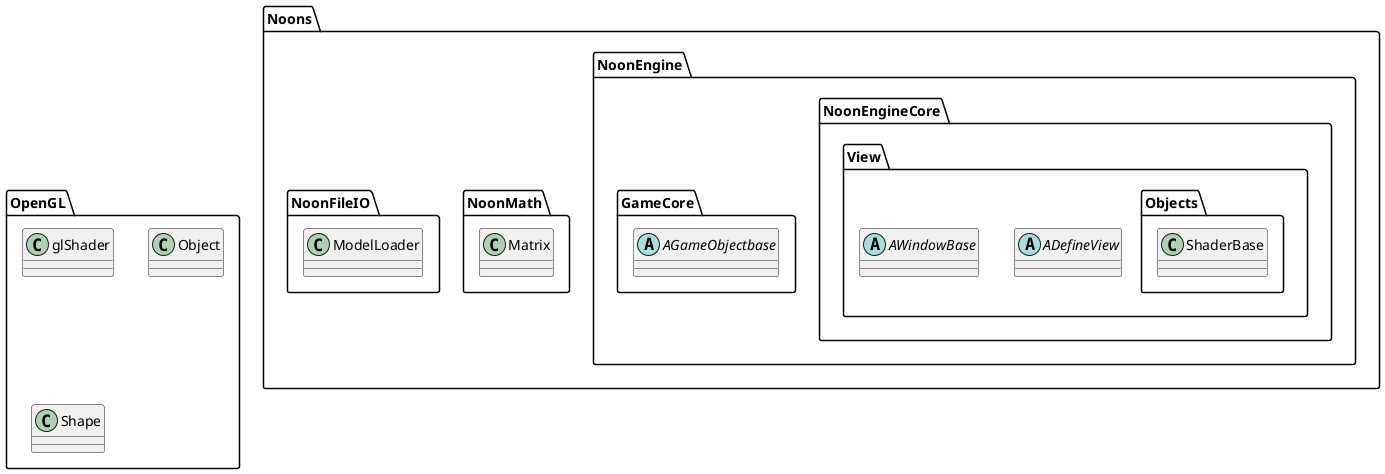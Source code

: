 @startuml ClassDiagram

namespace Noons{

    namespace NoonEngine{
        

        namespace NoonEngineCore{
            namespace View{
                abstract ADefineView
                abstract AWindowBase

                namespace Objects{
                    class ShaderBase
                }
            }
        }

        namespace GameCore{
            abstract AGameObjectbase
        }
    }

    namespace NoonMath{

        class Matrix
    }

    namespace NoonFileIO{
        class ModelLoader
    }
}

namespace OpenGL{
    class glShader
    class Object
    class Shape

}



@enduml